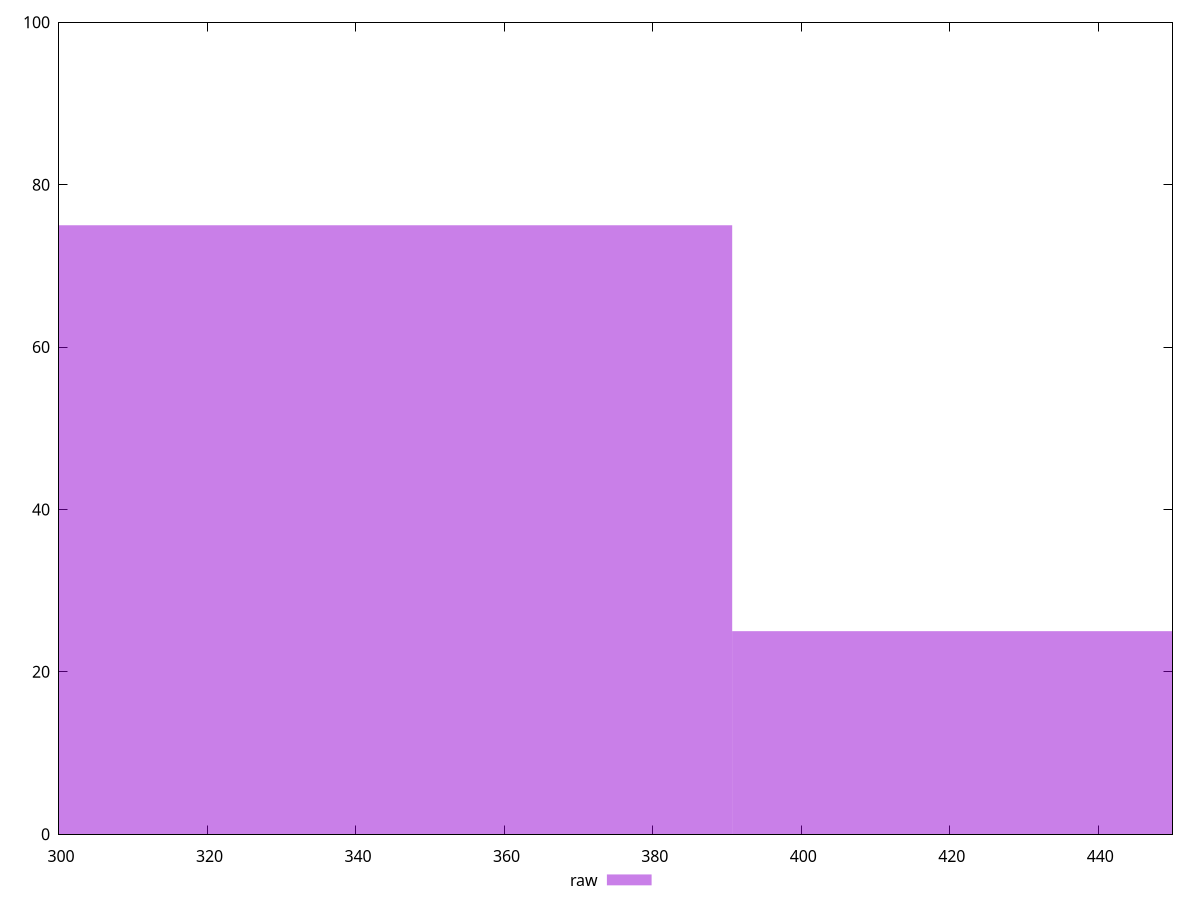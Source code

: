 reset

$raw <<EOF
312.5484511276595 75
468.8226766914893 25
EOF

set key outside below
set boxwidth 156.27422556382976
set xrange [300:450]
set yrange [0:100]
set trange [0:100]
set style fill transparent solid 0.5 noborder
set terminal svg size 640, 490 enhanced background rgb 'white'
set output "report_00025_2021-02-22T21:38:55.199Z/uses-text-compression/samples/pages+cached+noadtech+nomedia+nocss/raw/histogram.svg"

plot $raw title "raw" with boxes

reset
